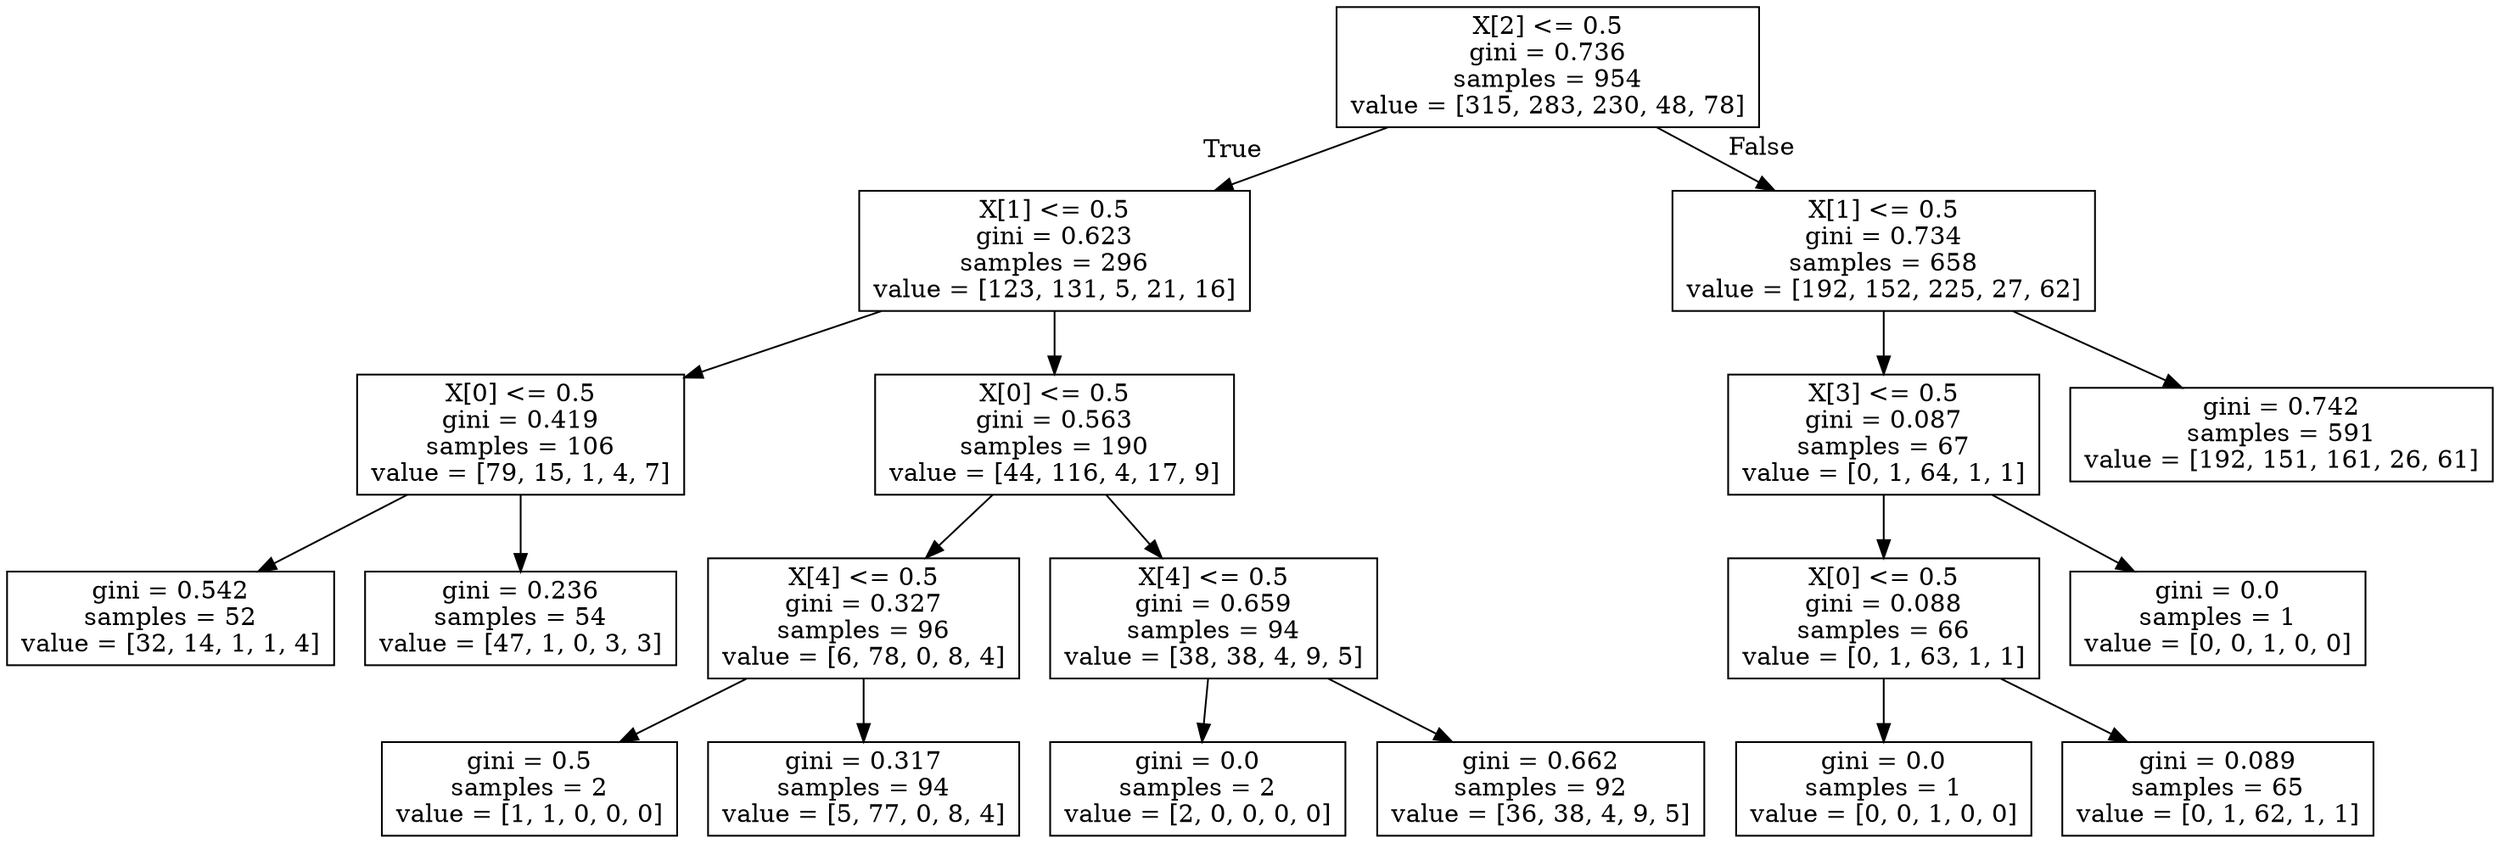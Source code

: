 digraph Tree {
node [shape=box] ;
0 [label="X[2] <= 0.5\ngini = 0.736\nsamples = 954\nvalue = [315, 283, 230, 48, 78]"] ;
1 [label="X[1] <= 0.5\ngini = 0.623\nsamples = 296\nvalue = [123, 131, 5, 21, 16]"] ;
0 -> 1 [labeldistance=2.5, labelangle=45, headlabel="True"] ;
2 [label="X[0] <= 0.5\ngini = 0.419\nsamples = 106\nvalue = [79, 15, 1, 4, 7]"] ;
1 -> 2 ;
3 [label="gini = 0.542\nsamples = 52\nvalue = [32, 14, 1, 1, 4]"] ;
2 -> 3 ;
4 [label="gini = 0.236\nsamples = 54\nvalue = [47, 1, 0, 3, 3]"] ;
2 -> 4 ;
5 [label="X[0] <= 0.5\ngini = 0.563\nsamples = 190\nvalue = [44, 116, 4, 17, 9]"] ;
1 -> 5 ;
6 [label="X[4] <= 0.5\ngini = 0.327\nsamples = 96\nvalue = [6, 78, 0, 8, 4]"] ;
5 -> 6 ;
7 [label="gini = 0.5\nsamples = 2\nvalue = [1, 1, 0, 0, 0]"] ;
6 -> 7 ;
8 [label="gini = 0.317\nsamples = 94\nvalue = [5, 77, 0, 8, 4]"] ;
6 -> 8 ;
9 [label="X[4] <= 0.5\ngini = 0.659\nsamples = 94\nvalue = [38, 38, 4, 9, 5]"] ;
5 -> 9 ;
10 [label="gini = 0.0\nsamples = 2\nvalue = [2, 0, 0, 0, 0]"] ;
9 -> 10 ;
11 [label="gini = 0.662\nsamples = 92\nvalue = [36, 38, 4, 9, 5]"] ;
9 -> 11 ;
12 [label="X[1] <= 0.5\ngini = 0.734\nsamples = 658\nvalue = [192, 152, 225, 27, 62]"] ;
0 -> 12 [labeldistance=2.5, labelangle=-45, headlabel="False"] ;
13 [label="X[3] <= 0.5\ngini = 0.087\nsamples = 67\nvalue = [0, 1, 64, 1, 1]"] ;
12 -> 13 ;
14 [label="X[0] <= 0.5\ngini = 0.088\nsamples = 66\nvalue = [0, 1, 63, 1, 1]"] ;
13 -> 14 ;
15 [label="gini = 0.0\nsamples = 1\nvalue = [0, 0, 1, 0, 0]"] ;
14 -> 15 ;
16 [label="gini = 0.089\nsamples = 65\nvalue = [0, 1, 62, 1, 1]"] ;
14 -> 16 ;
17 [label="gini = 0.0\nsamples = 1\nvalue = [0, 0, 1, 0, 0]"] ;
13 -> 17 ;
18 [label="gini = 0.742\nsamples = 591\nvalue = [192, 151, 161, 26, 61]"] ;
12 -> 18 ;
}